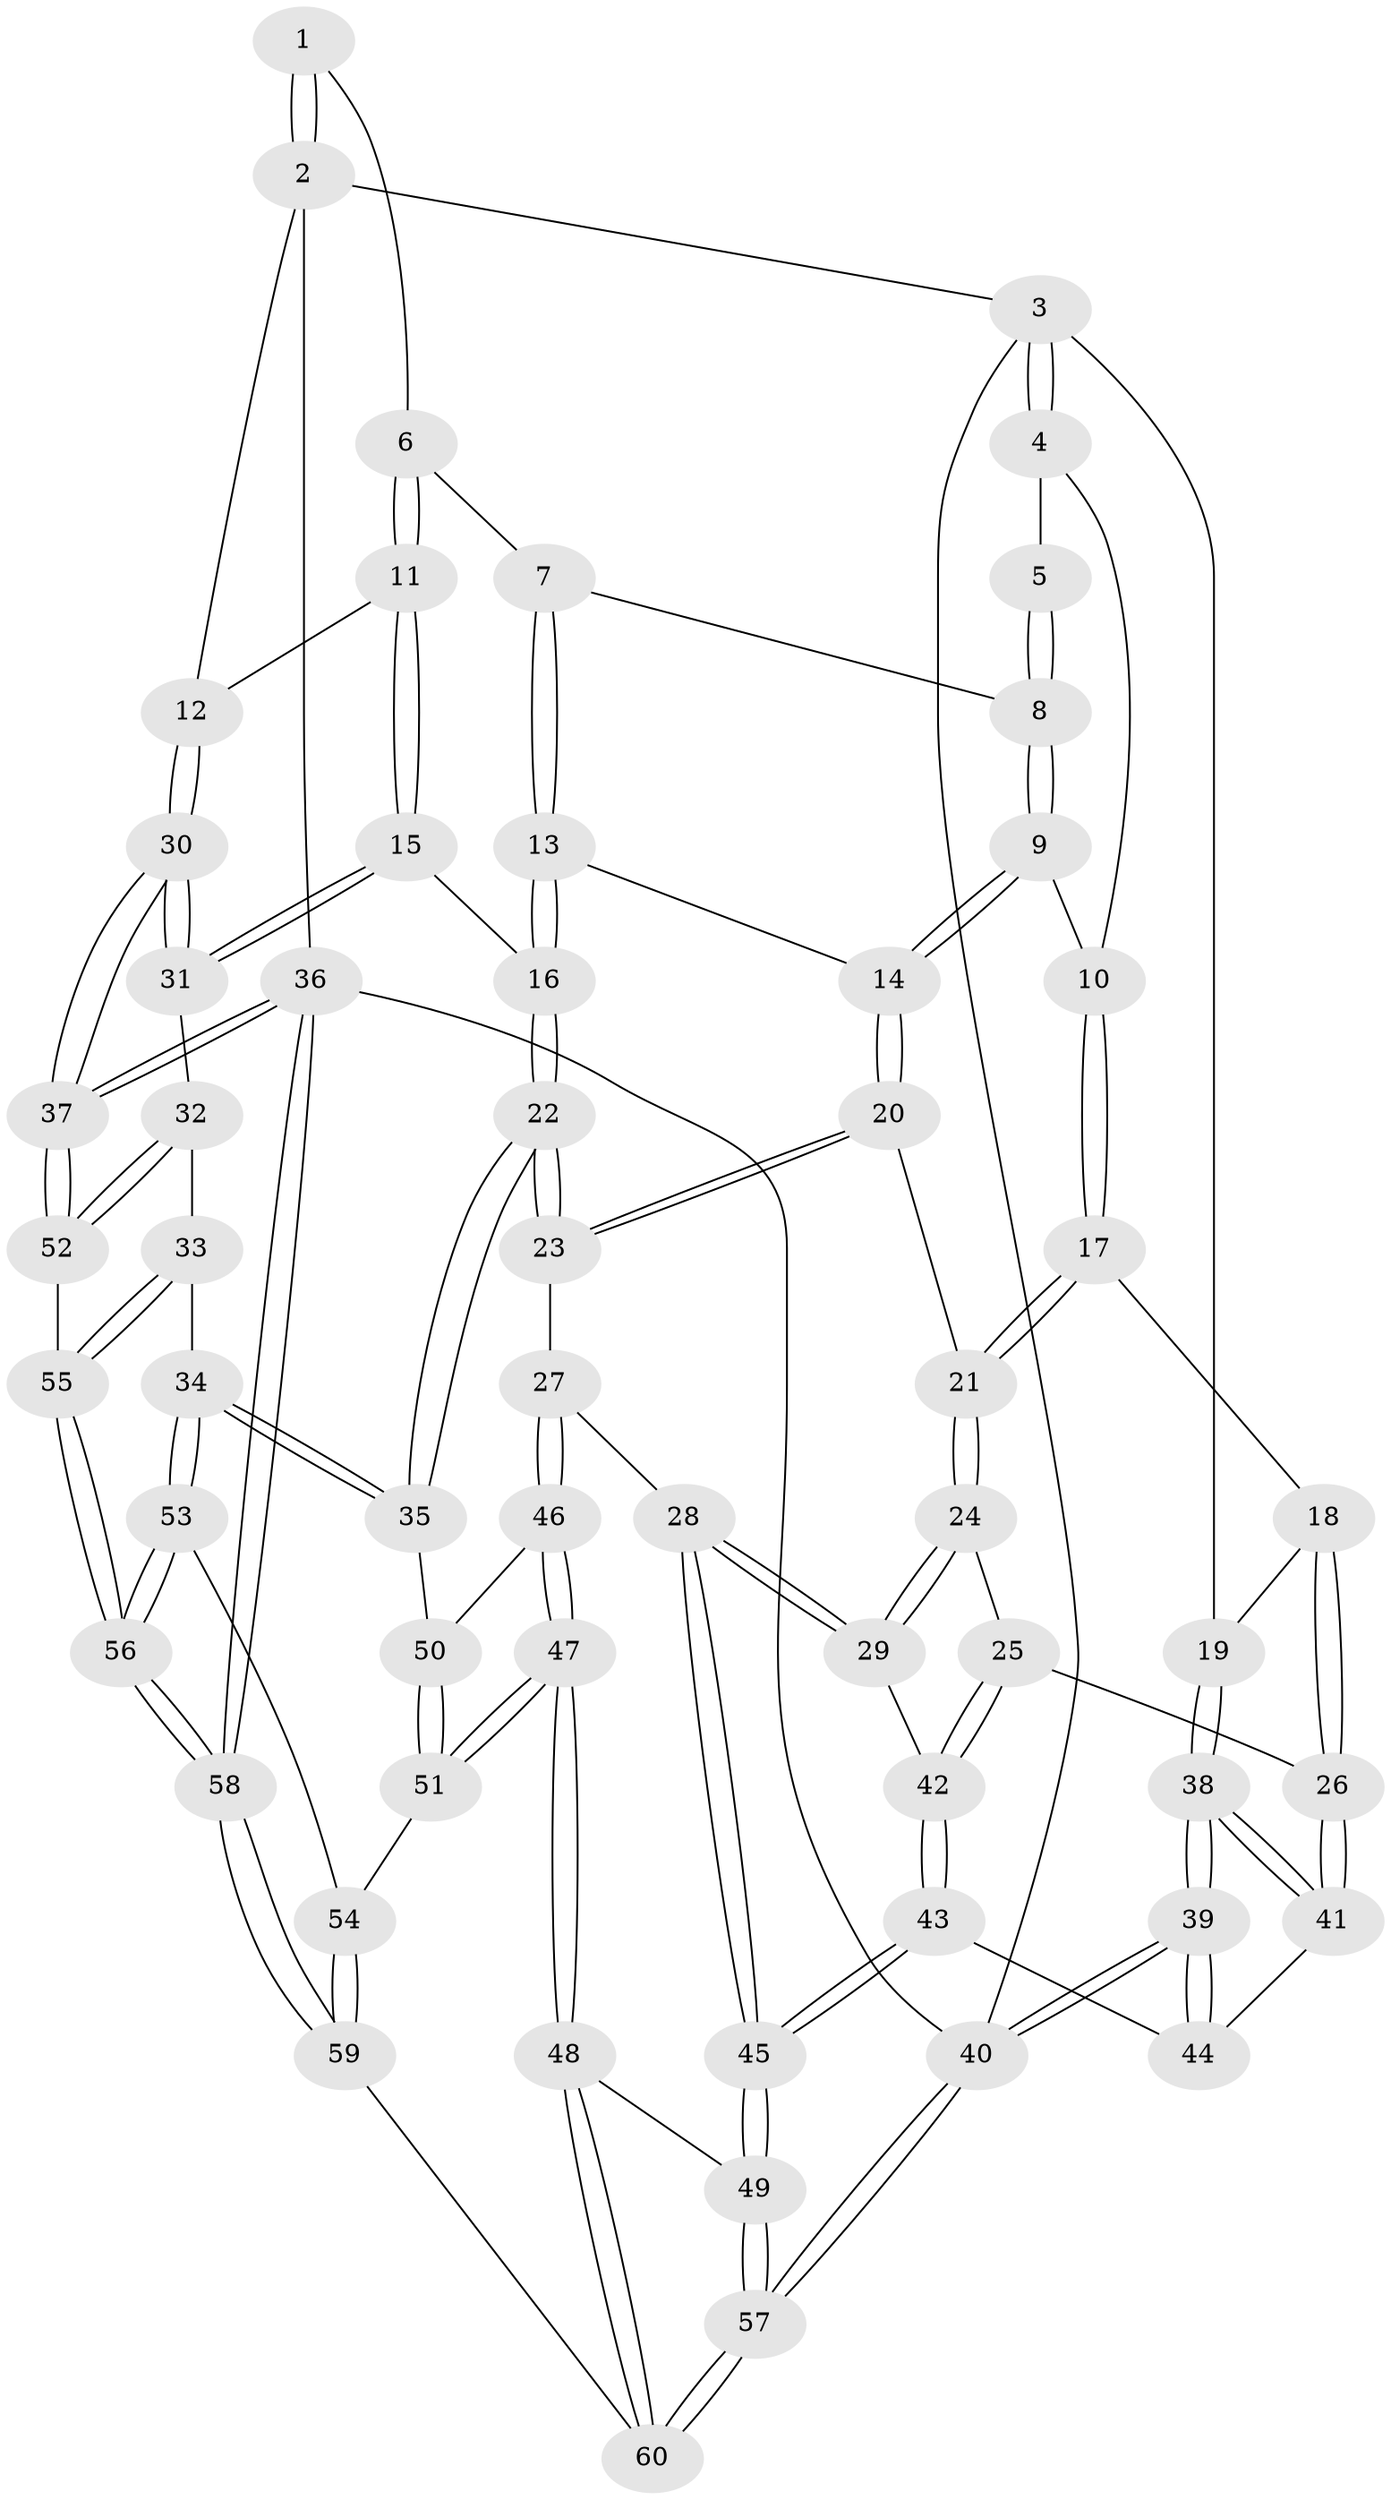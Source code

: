 // coarse degree distribution, {3: 0.2777777777777778, 5: 0.2222222222222222, 1: 0.05555555555555555, 6: 0.2777777777777778, 4: 0.1111111111111111, 2: 0.05555555555555555}
// Generated by graph-tools (version 1.1) at 2025/06/03/04/25 22:06:02]
// undirected, 60 vertices, 147 edges
graph export_dot {
graph [start="1"]
  node [color=gray90,style=filled];
  1 [pos="+0.48099220559000466+0"];
  2 [pos="+1+0"];
  3 [pos="+0+0"];
  4 [pos="+0.20937132260110333+0"];
  5 [pos="+0.46886050130060747+0"];
  6 [pos="+0.5968485562989935+0.06948428077487392"];
  7 [pos="+0.5748388987162335+0.15005642711400402"];
  8 [pos="+0.4342759188816305+0.1431880434057608"];
  9 [pos="+0.43028241802427275+0.14849772371948158"];
  10 [pos="+0.30007648639745876+0.17401216771281647"];
  11 [pos="+0.9248511018826585+0.12585812064415125"];
  12 [pos="+1+0"];
  13 [pos="+0.6163590086018508+0.2964216136516487"];
  14 [pos="+0.4826611595810572+0.29676813161643456"];
  15 [pos="+0.797265650894139+0.3066946105734848"];
  16 [pos="+0.6824023190559004+0.3349396464131164"];
  17 [pos="+0.24412113007315103+0.29204053219849835"];
  18 [pos="+0.22932312504596178+0.2940832072286767"];
  19 [pos="+0+0.08122677409854197"];
  20 [pos="+0.37396828094479906+0.3609188725261881"];
  21 [pos="+0.3470863669540098+0.360130973597124"];
  22 [pos="+0.5918073206566431+0.533934999895494"];
  23 [pos="+0.4799049055055915+0.4913986660953721"];
  24 [pos="+0.3202262511891713+0.4654829397827573"];
  25 [pos="+0.14733269919776515+0.5005030937184162"];
  26 [pos="+0.13612870747607+0.49107545009898046"];
  27 [pos="+0.34608211100043135+0.581477693823881"];
  28 [pos="+0.33672302870726234+0.5761592106549659"];
  29 [pos="+0.3223320150891425+0.5594314665578954"];
  30 [pos="+1+0.5499984440122812"];
  31 [pos="+0.9207947305051497+0.5456705074989521"];
  32 [pos="+0.9152175005933229+0.5527796374409026"];
  33 [pos="+0.7789333048203055+0.6425622272692627"];
  34 [pos="+0.6510936928633566+0.6458238626001727"];
  35 [pos="+0.5995315549333287+0.5755790744987652"];
  36 [pos="+1+1"];
  37 [pos="+1+1"];
  38 [pos="+0+0.5048854381699867"];
  39 [pos="+0+1"];
  40 [pos="+0+1"];
  41 [pos="+0+0.5258959231809949"];
  42 [pos="+0.1934822824990789+0.5585858480445245"];
  43 [pos="+0.17453501862102144+0.715438287078548"];
  44 [pos="+0.11798206868163391+0.7045960091557834"];
  45 [pos="+0.18757712898448864+0.727125555840799"];
  46 [pos="+0.3774249227483486+0.6314347332001468"];
  47 [pos="+0.3678830578801768+0.7813294996573064"];
  48 [pos="+0.32730882460679905+0.8152903387450043"];
  49 [pos="+0.2382745503501713+0.803859534112551"];
  50 [pos="+0.5170152641644061+0.6132209281304237"];
  51 [pos="+0.42388952773571925+0.7761483240162643"];
  52 [pos="+0.942197602250111+0.7503849235021615"];
  53 [pos="+0.6355245778664889+0.6999392307663931"];
  54 [pos="+0.5592781103587171+0.796110859087249"];
  55 [pos="+0.8272561457786305+0.7712650888285548"];
  56 [pos="+0.7997649415806704+0.9225978127080808"];
  57 [pos="+0+1"];
  58 [pos="+0.8491374267520394+1"];
  59 [pos="+0.632813351992844+1"];
  60 [pos="+0.4629958155463045+1"];
  1 -- 2;
  1 -- 2;
  1 -- 6;
  2 -- 3;
  2 -- 12;
  2 -- 36;
  3 -- 4;
  3 -- 4;
  3 -- 19;
  3 -- 40;
  4 -- 5;
  4 -- 10;
  5 -- 8;
  5 -- 8;
  6 -- 7;
  6 -- 11;
  6 -- 11;
  7 -- 8;
  7 -- 13;
  7 -- 13;
  8 -- 9;
  8 -- 9;
  9 -- 10;
  9 -- 14;
  9 -- 14;
  10 -- 17;
  10 -- 17;
  11 -- 12;
  11 -- 15;
  11 -- 15;
  12 -- 30;
  12 -- 30;
  13 -- 14;
  13 -- 16;
  13 -- 16;
  14 -- 20;
  14 -- 20;
  15 -- 16;
  15 -- 31;
  15 -- 31;
  16 -- 22;
  16 -- 22;
  17 -- 18;
  17 -- 21;
  17 -- 21;
  18 -- 19;
  18 -- 26;
  18 -- 26;
  19 -- 38;
  19 -- 38;
  20 -- 21;
  20 -- 23;
  20 -- 23;
  21 -- 24;
  21 -- 24;
  22 -- 23;
  22 -- 23;
  22 -- 35;
  22 -- 35;
  23 -- 27;
  24 -- 25;
  24 -- 29;
  24 -- 29;
  25 -- 26;
  25 -- 42;
  25 -- 42;
  26 -- 41;
  26 -- 41;
  27 -- 28;
  27 -- 46;
  27 -- 46;
  28 -- 29;
  28 -- 29;
  28 -- 45;
  28 -- 45;
  29 -- 42;
  30 -- 31;
  30 -- 31;
  30 -- 37;
  30 -- 37;
  31 -- 32;
  32 -- 33;
  32 -- 52;
  32 -- 52;
  33 -- 34;
  33 -- 55;
  33 -- 55;
  34 -- 35;
  34 -- 35;
  34 -- 53;
  34 -- 53;
  35 -- 50;
  36 -- 37;
  36 -- 37;
  36 -- 58;
  36 -- 58;
  36 -- 40;
  37 -- 52;
  37 -- 52;
  38 -- 39;
  38 -- 39;
  38 -- 41;
  38 -- 41;
  39 -- 40;
  39 -- 40;
  39 -- 44;
  39 -- 44;
  40 -- 57;
  40 -- 57;
  41 -- 44;
  42 -- 43;
  42 -- 43;
  43 -- 44;
  43 -- 45;
  43 -- 45;
  45 -- 49;
  45 -- 49;
  46 -- 47;
  46 -- 47;
  46 -- 50;
  47 -- 48;
  47 -- 48;
  47 -- 51;
  47 -- 51;
  48 -- 49;
  48 -- 60;
  48 -- 60;
  49 -- 57;
  49 -- 57;
  50 -- 51;
  50 -- 51;
  51 -- 54;
  52 -- 55;
  53 -- 54;
  53 -- 56;
  53 -- 56;
  54 -- 59;
  54 -- 59;
  55 -- 56;
  55 -- 56;
  56 -- 58;
  56 -- 58;
  57 -- 60;
  57 -- 60;
  58 -- 59;
  58 -- 59;
  59 -- 60;
}
